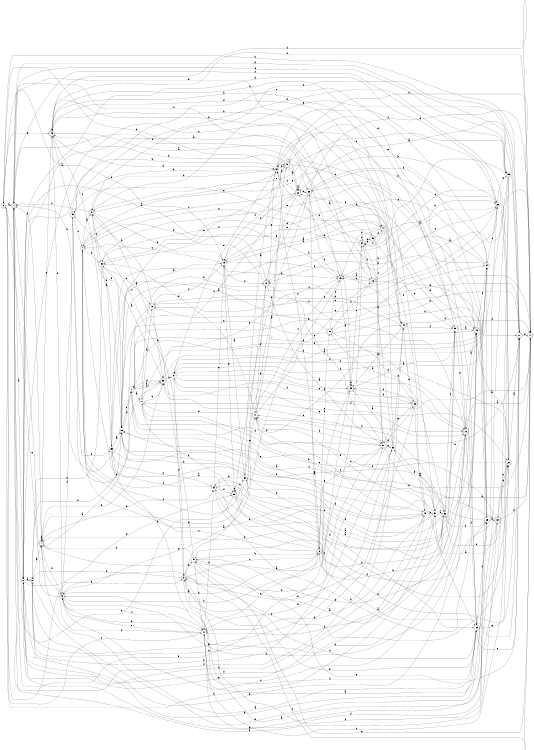 digraph n47_6 {
__start0 [label="" shape="none"];

rankdir=LR;
size="8,5";

s0 [style="rounded,filled", color="black", fillcolor="white" shape="doublecircle", label="0"];
s1 [style="rounded,filled", color="black", fillcolor="white" shape="doublecircle", label="1"];
s2 [style="filled", color="black", fillcolor="white" shape="circle", label="2"];
s3 [style="filled", color="black", fillcolor="white" shape="circle", label="3"];
s4 [style="rounded,filled", color="black", fillcolor="white" shape="doublecircle", label="4"];
s5 [style="rounded,filled", color="black", fillcolor="white" shape="doublecircle", label="5"];
s6 [style="rounded,filled", color="black", fillcolor="white" shape="doublecircle", label="6"];
s7 [style="filled", color="black", fillcolor="white" shape="circle", label="7"];
s8 [style="rounded,filled", color="black", fillcolor="white" shape="doublecircle", label="8"];
s9 [style="rounded,filled", color="black", fillcolor="white" shape="doublecircle", label="9"];
s10 [style="rounded,filled", color="black", fillcolor="white" shape="doublecircle", label="10"];
s11 [style="filled", color="black", fillcolor="white" shape="circle", label="11"];
s12 [style="rounded,filled", color="black", fillcolor="white" shape="doublecircle", label="12"];
s13 [style="filled", color="black", fillcolor="white" shape="circle", label="13"];
s14 [style="filled", color="black", fillcolor="white" shape="circle", label="14"];
s15 [style="filled", color="black", fillcolor="white" shape="circle", label="15"];
s16 [style="rounded,filled", color="black", fillcolor="white" shape="doublecircle", label="16"];
s17 [style="rounded,filled", color="black", fillcolor="white" shape="doublecircle", label="17"];
s18 [style="rounded,filled", color="black", fillcolor="white" shape="doublecircle", label="18"];
s19 [style="rounded,filled", color="black", fillcolor="white" shape="doublecircle", label="19"];
s20 [style="rounded,filled", color="black", fillcolor="white" shape="doublecircle", label="20"];
s21 [style="rounded,filled", color="black", fillcolor="white" shape="doublecircle", label="21"];
s22 [style="rounded,filled", color="black", fillcolor="white" shape="doublecircle", label="22"];
s23 [style="rounded,filled", color="black", fillcolor="white" shape="doublecircle", label="23"];
s24 [style="filled", color="black", fillcolor="white" shape="circle", label="24"];
s25 [style="filled", color="black", fillcolor="white" shape="circle", label="25"];
s26 [style="filled", color="black", fillcolor="white" shape="circle", label="26"];
s27 [style="filled", color="black", fillcolor="white" shape="circle", label="27"];
s28 [style="rounded,filled", color="black", fillcolor="white" shape="doublecircle", label="28"];
s29 [style="filled", color="black", fillcolor="white" shape="circle", label="29"];
s30 [style="rounded,filled", color="black", fillcolor="white" shape="doublecircle", label="30"];
s31 [style="filled", color="black", fillcolor="white" shape="circle", label="31"];
s32 [style="filled", color="black", fillcolor="white" shape="circle", label="32"];
s33 [style="filled", color="black", fillcolor="white" shape="circle", label="33"];
s34 [style="filled", color="black", fillcolor="white" shape="circle", label="34"];
s35 [style="filled", color="black", fillcolor="white" shape="circle", label="35"];
s36 [style="filled", color="black", fillcolor="white" shape="circle", label="36"];
s37 [style="filled", color="black", fillcolor="white" shape="circle", label="37"];
s38 [style="rounded,filled", color="black", fillcolor="white" shape="doublecircle", label="38"];
s39 [style="filled", color="black", fillcolor="white" shape="circle", label="39"];
s40 [style="filled", color="black", fillcolor="white" shape="circle", label="40"];
s41 [style="filled", color="black", fillcolor="white" shape="circle", label="41"];
s42 [style="rounded,filled", color="black", fillcolor="white" shape="doublecircle", label="42"];
s43 [style="rounded,filled", color="black", fillcolor="white" shape="doublecircle", label="43"];
s44 [style="rounded,filled", color="black", fillcolor="white" shape="doublecircle", label="44"];
s45 [style="rounded,filled", color="black", fillcolor="white" shape="doublecircle", label="45"];
s46 [style="filled", color="black", fillcolor="white" shape="circle", label="46"];
s47 [style="rounded,filled", color="black", fillcolor="white" shape="doublecircle", label="47"];
s48 [style="rounded,filled", color="black", fillcolor="white" shape="doublecircle", label="48"];
s49 [style="filled", color="black", fillcolor="white" shape="circle", label="49"];
s50 [style="rounded,filled", color="black", fillcolor="white" shape="doublecircle", label="50"];
s51 [style="filled", color="black", fillcolor="white" shape="circle", label="51"];
s52 [style="filled", color="black", fillcolor="white" shape="circle", label="52"];
s53 [style="filled", color="black", fillcolor="white" shape="circle", label="53"];
s54 [style="rounded,filled", color="black", fillcolor="white" shape="doublecircle", label="54"];
s55 [style="rounded,filled", color="black", fillcolor="white" shape="doublecircle", label="55"];
s56 [style="rounded,filled", color="black", fillcolor="white" shape="doublecircle", label="56"];
s57 [style="rounded,filled", color="black", fillcolor="white" shape="doublecircle", label="57"];
s0 -> s1 [label="a"];
s0 -> s9 [label="b"];
s0 -> s41 [label="c"];
s0 -> s31 [label="d"];
s0 -> s43 [label="e"];
s0 -> s13 [label="f"];
s1 -> s2 [label="a"];
s1 -> s30 [label="b"];
s1 -> s15 [label="c"];
s1 -> s22 [label="d"];
s1 -> s55 [label="e"];
s1 -> s44 [label="f"];
s2 -> s3 [label="a"];
s2 -> s48 [label="b"];
s2 -> s14 [label="c"];
s2 -> s57 [label="d"];
s2 -> s29 [label="e"];
s2 -> s46 [label="f"];
s3 -> s4 [label="a"];
s3 -> s51 [label="b"];
s3 -> s53 [label="c"];
s3 -> s24 [label="d"];
s3 -> s53 [label="e"];
s3 -> s26 [label="f"];
s4 -> s4 [label="a"];
s4 -> s5 [label="b"];
s4 -> s20 [label="c"];
s4 -> s34 [label="d"];
s4 -> s43 [label="e"];
s4 -> s1 [label="f"];
s5 -> s6 [label="a"];
s5 -> s38 [label="b"];
s5 -> s41 [label="c"];
s5 -> s19 [label="d"];
s5 -> s0 [label="e"];
s5 -> s42 [label="f"];
s6 -> s7 [label="a"];
s6 -> s40 [label="b"];
s6 -> s7 [label="c"];
s6 -> s52 [label="d"];
s6 -> s41 [label="e"];
s6 -> s50 [label="f"];
s7 -> s8 [label="a"];
s7 -> s46 [label="b"];
s7 -> s22 [label="c"];
s7 -> s49 [label="d"];
s7 -> s36 [label="e"];
s7 -> s28 [label="f"];
s8 -> s9 [label="a"];
s8 -> s28 [label="b"];
s8 -> s49 [label="c"];
s8 -> s13 [label="d"];
s8 -> s21 [label="e"];
s8 -> s1 [label="f"];
s9 -> s10 [label="a"];
s9 -> s40 [label="b"];
s9 -> s6 [label="c"];
s9 -> s3 [label="d"];
s9 -> s28 [label="e"];
s9 -> s28 [label="f"];
s10 -> s2 [label="a"];
s10 -> s11 [label="b"];
s10 -> s51 [label="c"];
s10 -> s7 [label="d"];
s10 -> s52 [label="e"];
s10 -> s51 [label="f"];
s11 -> s12 [label="a"];
s11 -> s56 [label="b"];
s11 -> s20 [label="c"];
s11 -> s24 [label="d"];
s11 -> s28 [label="e"];
s11 -> s57 [label="f"];
s12 -> s1 [label="a"];
s12 -> s8 [label="b"];
s12 -> s13 [label="c"];
s12 -> s56 [label="d"];
s12 -> s21 [label="e"];
s12 -> s18 [label="f"];
s13 -> s14 [label="a"];
s13 -> s7 [label="b"];
s13 -> s10 [label="c"];
s13 -> s15 [label="d"];
s13 -> s57 [label="e"];
s13 -> s44 [label="f"];
s14 -> s13 [label="a"];
s14 -> s15 [label="b"];
s14 -> s54 [label="c"];
s14 -> s19 [label="d"];
s14 -> s42 [label="e"];
s14 -> s46 [label="f"];
s15 -> s16 [label="a"];
s15 -> s56 [label="b"];
s15 -> s47 [label="c"];
s15 -> s38 [label="d"];
s15 -> s4 [label="e"];
s15 -> s23 [label="f"];
s16 -> s17 [label="a"];
s16 -> s43 [label="b"];
s16 -> s25 [label="c"];
s16 -> s15 [label="d"];
s16 -> s29 [label="e"];
s16 -> s50 [label="f"];
s17 -> s18 [label="a"];
s17 -> s31 [label="b"];
s17 -> s5 [label="c"];
s17 -> s37 [label="d"];
s17 -> s40 [label="e"];
s17 -> s43 [label="f"];
s18 -> s19 [label="a"];
s18 -> s6 [label="b"];
s18 -> s5 [label="c"];
s18 -> s28 [label="d"];
s18 -> s8 [label="e"];
s18 -> s47 [label="f"];
s19 -> s20 [label="a"];
s19 -> s3 [label="b"];
s19 -> s24 [label="c"];
s19 -> s52 [label="d"];
s19 -> s49 [label="e"];
s19 -> s27 [label="f"];
s20 -> s21 [label="a"];
s20 -> s34 [label="b"];
s20 -> s54 [label="c"];
s20 -> s30 [label="d"];
s20 -> s26 [label="e"];
s20 -> s1 [label="f"];
s21 -> s22 [label="a"];
s21 -> s0 [label="b"];
s21 -> s8 [label="c"];
s21 -> s17 [label="d"];
s21 -> s12 [label="e"];
s21 -> s47 [label="f"];
s22 -> s22 [label="a"];
s22 -> s23 [label="b"];
s22 -> s27 [label="c"];
s22 -> s13 [label="d"];
s22 -> s5 [label="e"];
s22 -> s52 [label="f"];
s23 -> s6 [label="a"];
s23 -> s24 [label="b"];
s23 -> s57 [label="c"];
s23 -> s17 [label="d"];
s23 -> s10 [label="e"];
s23 -> s25 [label="f"];
s24 -> s10 [label="a"];
s24 -> s10 [label="b"];
s24 -> s25 [label="c"];
s24 -> s37 [label="d"];
s24 -> s42 [label="e"];
s24 -> s13 [label="f"];
s25 -> s15 [label="a"];
s25 -> s22 [label="b"];
s25 -> s26 [label="c"];
s25 -> s2 [label="d"];
s25 -> s36 [label="e"];
s25 -> s12 [label="f"];
s26 -> s13 [label="a"];
s26 -> s1 [label="b"];
s26 -> s27 [label="c"];
s26 -> s27 [label="d"];
s26 -> s17 [label="e"];
s26 -> s8 [label="f"];
s27 -> s11 [label="a"];
s27 -> s28 [label="b"];
s27 -> s44 [label="c"];
s27 -> s51 [label="d"];
s27 -> s24 [label="e"];
s27 -> s56 [label="f"];
s28 -> s4 [label="a"];
s28 -> s2 [label="b"];
s28 -> s21 [label="c"];
s28 -> s9 [label="d"];
s28 -> s20 [label="e"];
s28 -> s29 [label="f"];
s29 -> s30 [label="a"];
s29 -> s47 [label="b"];
s29 -> s23 [label="c"];
s29 -> s44 [label="d"];
s29 -> s48 [label="e"];
s29 -> s32 [label="f"];
s30 -> s31 [label="a"];
s30 -> s20 [label="b"];
s30 -> s26 [label="c"];
s30 -> s41 [label="d"];
s30 -> s11 [label="e"];
s30 -> s17 [label="f"];
s31 -> s32 [label="a"];
s31 -> s26 [label="b"];
s31 -> s52 [label="c"];
s31 -> s34 [label="d"];
s31 -> s53 [label="e"];
s31 -> s2 [label="f"];
s32 -> s33 [label="a"];
s32 -> s18 [label="b"];
s32 -> s39 [label="c"];
s32 -> s56 [label="d"];
s32 -> s20 [label="e"];
s32 -> s41 [label="f"];
s33 -> s13 [label="a"];
s33 -> s34 [label="b"];
s33 -> s7 [label="c"];
s33 -> s26 [label="d"];
s33 -> s47 [label="e"];
s33 -> s32 [label="f"];
s34 -> s19 [label="a"];
s34 -> s29 [label="b"];
s34 -> s35 [label="c"];
s34 -> s32 [label="d"];
s34 -> s13 [label="e"];
s34 -> s57 [label="f"];
s35 -> s26 [label="a"];
s35 -> s36 [label="b"];
s35 -> s43 [label="c"];
s35 -> s41 [label="d"];
s35 -> s45 [label="e"];
s35 -> s34 [label="f"];
s36 -> s5 [label="a"];
s36 -> s37 [label="b"];
s36 -> s41 [label="c"];
s36 -> s1 [label="d"];
s36 -> s1 [label="e"];
s36 -> s9 [label="f"];
s37 -> s18 [label="a"];
s37 -> s38 [label="b"];
s37 -> s18 [label="c"];
s37 -> s9 [label="d"];
s37 -> s18 [label="e"];
s37 -> s20 [label="f"];
s38 -> s39 [label="a"];
s38 -> s38 [label="b"];
s38 -> s45 [label="c"];
s38 -> s22 [label="d"];
s38 -> s54 [label="e"];
s38 -> s1 [label="f"];
s39 -> s19 [label="a"];
s39 -> s18 [label="b"];
s39 -> s40 [label="c"];
s39 -> s4 [label="d"];
s39 -> s49 [label="e"];
s39 -> s17 [label="f"];
s40 -> s18 [label="a"];
s40 -> s41 [label="b"];
s40 -> s42 [label="c"];
s40 -> s19 [label="d"];
s40 -> s21 [label="e"];
s40 -> s4 [label="f"];
s41 -> s29 [label="a"];
s41 -> s18 [label="b"];
s41 -> s4 [label="c"];
s41 -> s5 [label="d"];
s41 -> s5 [label="e"];
s41 -> s34 [label="f"];
s42 -> s43 [label="a"];
s42 -> s52 [label="b"];
s42 -> s7 [label="c"];
s42 -> s36 [label="d"];
s42 -> s56 [label="e"];
s42 -> s35 [label="f"];
s43 -> s23 [label="a"];
s43 -> s44 [label="b"];
s43 -> s39 [label="c"];
s43 -> s52 [label="d"];
s43 -> s5 [label="e"];
s43 -> s17 [label="f"];
s44 -> s38 [label="a"];
s44 -> s43 [label="b"];
s44 -> s10 [label="c"];
s44 -> s43 [label="d"];
s44 -> s45 [label="e"];
s44 -> s39 [label="f"];
s45 -> s46 [label="a"];
s45 -> s50 [label="b"];
s45 -> s38 [label="c"];
s45 -> s9 [label="d"];
s45 -> s51 [label="e"];
s45 -> s56 [label="f"];
s46 -> s27 [label="a"];
s46 -> s31 [label="b"];
s46 -> s47 [label="c"];
s46 -> s41 [label="d"];
s46 -> s2 [label="e"];
s46 -> s33 [label="f"];
s47 -> s48 [label="a"];
s47 -> s11 [label="b"];
s47 -> s16 [label="c"];
s47 -> s46 [label="d"];
s47 -> s49 [label="e"];
s47 -> s10 [label="f"];
s48 -> s22 [label="a"];
s48 -> s17 [label="b"];
s48 -> s14 [label="c"];
s48 -> s43 [label="d"];
s48 -> s26 [label="e"];
s48 -> s13 [label="f"];
s49 -> s35 [label="a"];
s49 -> s3 [label="b"];
s49 -> s15 [label="c"];
s49 -> s19 [label="d"];
s49 -> s12 [label="e"];
s49 -> s26 [label="f"];
s50 -> s35 [label="a"];
s50 -> s21 [label="b"];
s50 -> s15 [label="c"];
s50 -> s17 [label="d"];
s50 -> s26 [label="e"];
s50 -> s32 [label="f"];
s51 -> s52 [label="a"];
s51 -> s31 [label="b"];
s51 -> s6 [label="c"];
s51 -> s9 [label="d"];
s51 -> s53 [label="e"];
s51 -> s47 [label="f"];
s52 -> s33 [label="a"];
s52 -> s0 [label="b"];
s52 -> s48 [label="c"];
s52 -> s8 [label="d"];
s52 -> s37 [label="e"];
s52 -> s25 [label="f"];
s53 -> s38 [label="a"];
s53 -> s54 [label="b"];
s53 -> s32 [label="c"];
s53 -> s41 [label="d"];
s53 -> s44 [label="e"];
s53 -> s22 [label="f"];
s54 -> s40 [label="a"];
s54 -> s52 [label="b"];
s54 -> s7 [label="c"];
s54 -> s54 [label="d"];
s54 -> s55 [label="e"];
s54 -> s16 [label="f"];
s55 -> s2 [label="a"];
s55 -> s25 [label="b"];
s55 -> s39 [label="c"];
s55 -> s14 [label="d"];
s55 -> s54 [label="e"];
s55 -> s51 [label="f"];
s56 -> s49 [label="a"];
s56 -> s27 [label="b"];
s56 -> s37 [label="c"];
s56 -> s27 [label="d"];
s56 -> s4 [label="e"];
s56 -> s24 [label="f"];
s57 -> s21 [label="a"];
s57 -> s21 [label="b"];
s57 -> s33 [label="c"];
s57 -> s57 [label="d"];
s57 -> s1 [label="e"];
s57 -> s25 [label="f"];

}